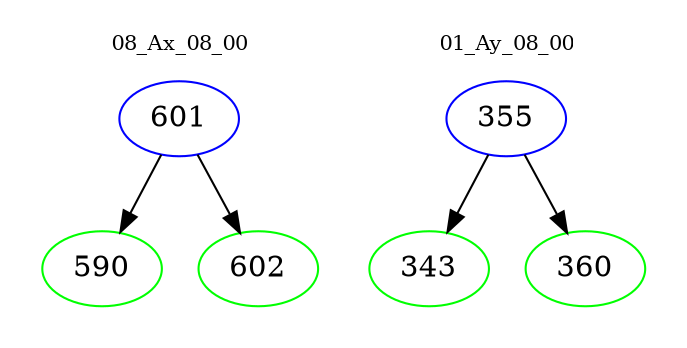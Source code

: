 digraph{
subgraph cluster_0 {
color = white
label = "08_Ax_08_00";
fontsize=10;
T0_601 [label="601", color="blue"]
T0_601 -> T0_590 [color="black"]
T0_590 [label="590", color="green"]
T0_601 -> T0_602 [color="black"]
T0_602 [label="602", color="green"]
}
subgraph cluster_1 {
color = white
label = "01_Ay_08_00";
fontsize=10;
T1_355 [label="355", color="blue"]
T1_355 -> T1_343 [color="black"]
T1_343 [label="343", color="green"]
T1_355 -> T1_360 [color="black"]
T1_360 [label="360", color="green"]
}
}
